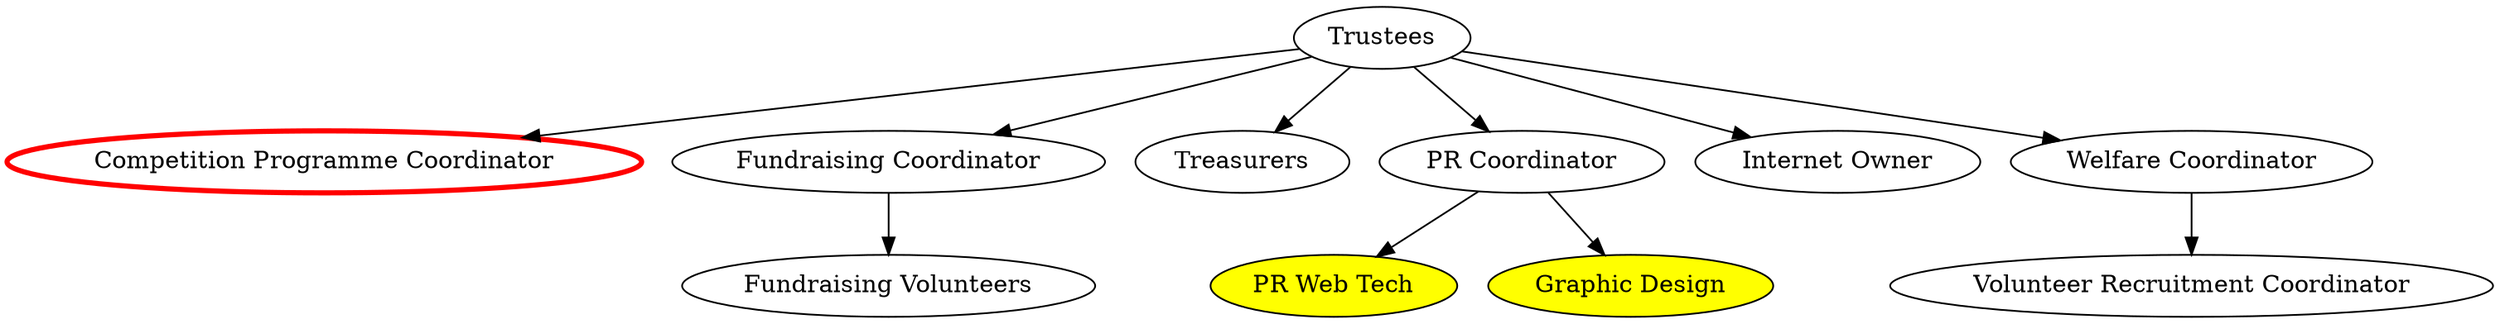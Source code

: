 digraph {
	####### Node declarations
	### Highest-level
	trustees [label="Trustees"];
	
	### Second level
	comp_prog_coord [label="Competition Programme Coordinator" color=red penwidth=3];
	fund_coord [label="Fundraising Coordinator"];
	treasurers [label="Treasurers"];
	pr_coord [label="PR Coordinator"];
	internet_owner [label="Internet Owner"];
	welfare_coord [label="Welfare Coordinator"];
	
	### Third Level
	
	# Fundraising Coordinator Subordinates
	fund_volunteers [label="Fundraising Volunteers"];
	
	# PR Coordinator Subordinates
	pr_web_tech [label="PR Web Tech" fillcolor=yellow style=filled];
	graphic_design [label="Graphic Design" fillcolor=yellow style=filled];
	
	# Welfare Coordinator Subordinates
	volunteer_recruitment_coord[label="Volunteer Recruitment Coordinator"];
	
	###### Connections between nodes
	
	trustees -> { comp_prog_coord fund_coord treasurers pr_coord internet_owner welfare_coord };
	
	pr_coord -> { pr_web_tech graphic_design };
	welfare_coord -> { volunteer_recruitment_coord };
	fund_coord -> { fund_volunteers };
}
